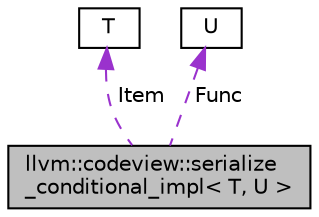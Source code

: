 digraph "llvm::codeview::serialize_conditional_impl&lt; T, U &gt;"
{
 // LATEX_PDF_SIZE
  bgcolor="transparent";
  edge [fontname="Helvetica",fontsize="10",labelfontname="Helvetica",labelfontsize="10"];
  node [fontname="Helvetica",fontsize="10",shape="box"];
  Node1 [label="llvm::codeview::serialize\l_conditional_impl\< T, U \>",height=0.2,width=0.4,color="black", fillcolor="grey75", style="filled", fontcolor="black",tooltip=" "];
  Node2 -> Node1 [dir="back",color="darkorchid3",fontsize="10",style="dashed",label=" Item" ,fontname="Helvetica"];
  Node2 [label="T",height=0.2,width=0.4,color="black",URL="$classT.html",tooltip=" "];
  Node3 -> Node1 [dir="back",color="darkorchid3",fontsize="10",style="dashed",label=" Func" ,fontname="Helvetica"];
  Node3 [label="U",height=0.2,width=0.4,color="black",tooltip=" "];
}
